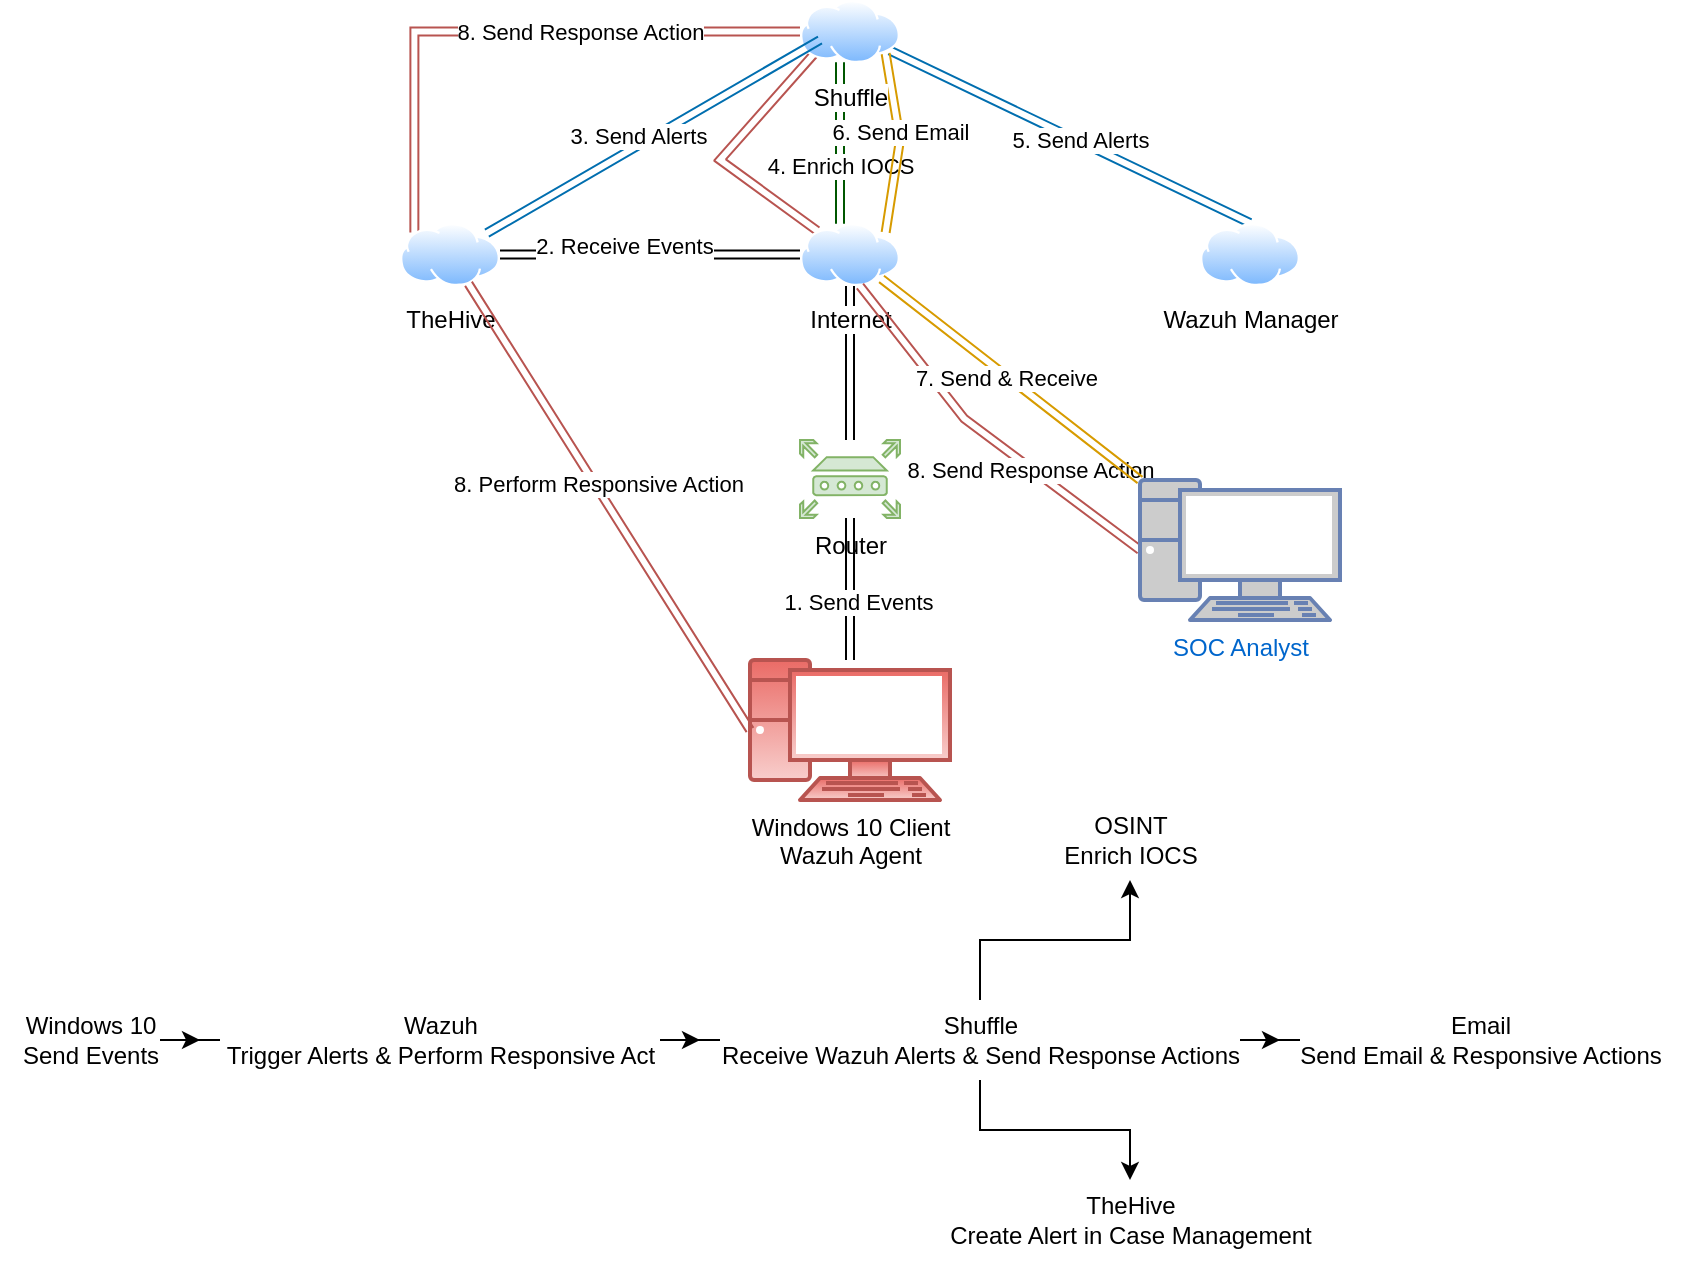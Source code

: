 <mxfile version="24.2.5" type="github">
  <diagram name="Page-1" id="KtaaiM5RCvJgxlkwDIS9">
    <mxGraphModel dx="1026" dy="658" grid="1" gridSize="10" guides="1" tooltips="1" connect="1" arrows="1" fold="1" page="1" pageScale="1" pageWidth="850" pageHeight="1100" math="0" shadow="0">
      <root>
        <mxCell id="0" />
        <mxCell id="1" parent="0" />
        <mxCell id="Dn9yDmMurxADyDGAKcIU-10" value="" style="edgeStyle=orthogonalEdgeStyle;rounded=0;orthogonalLoop=1;jettySize=auto;html=1;shape=link;" edge="1" parent="1" source="Dn9yDmMurxADyDGAKcIU-1" target="Dn9yDmMurxADyDGAKcIU-2">
          <mxGeometry relative="1" as="geometry" />
        </mxCell>
        <mxCell id="Dn9yDmMurxADyDGAKcIU-11" value="1. Send Events" style="edgeLabel;html=1;align=center;verticalAlign=middle;resizable=0;points=[];" vertex="1" connectable="0" parent="Dn9yDmMurxADyDGAKcIU-10">
          <mxGeometry x="-0.183" y="-4" relative="1" as="geometry">
            <mxPoint as="offset" />
          </mxGeometry>
        </mxCell>
        <mxCell id="Dn9yDmMurxADyDGAKcIU-1" value="&lt;div&gt;Windows 10 Client&lt;/div&gt;Wazuh Agent" style="verticalAlign=top;verticalLabelPosition=bottom;labelPosition=center;align=center;html=1;outlineConnect=0;fillColor=#f8cecc;strokeColor=#b85450;gradientColor=#ea6b66;gradientDirection=north;strokeWidth=2;shape=mxgraph.networks.pc;" vertex="1" parent="1">
          <mxGeometry x="375" y="330" width="100" height="70" as="geometry" />
        </mxCell>
        <mxCell id="Dn9yDmMurxADyDGAKcIU-12" value="" style="edgeStyle=orthogonalEdgeStyle;rounded=0;orthogonalLoop=1;jettySize=auto;html=1;shape=link;" edge="1" parent="1" source="Dn9yDmMurxADyDGAKcIU-2" target="Dn9yDmMurxADyDGAKcIU-3">
          <mxGeometry relative="1" as="geometry" />
        </mxCell>
        <mxCell id="Dn9yDmMurxADyDGAKcIU-2" value="Router" style="sketch=0;aspect=fixed;pointerEvents=1;shadow=0;dashed=0;html=1;strokeColor=#82b366;labelPosition=center;verticalLabelPosition=bottom;verticalAlign=top;align=center;fillColor=#d5e8d4;shape=mxgraph.mscae.enterprise.router" vertex="1" parent="1">
          <mxGeometry x="400" y="220" width="50" height="39" as="geometry" />
        </mxCell>
        <mxCell id="Dn9yDmMurxADyDGAKcIU-13" style="edgeStyle=orthogonalEdgeStyle;rounded=0;orthogonalLoop=1;jettySize=auto;html=1;shape=link;" edge="1" parent="1" source="Dn9yDmMurxADyDGAKcIU-3" target="Dn9yDmMurxADyDGAKcIU-6">
          <mxGeometry relative="1" as="geometry" />
        </mxCell>
        <mxCell id="Dn9yDmMurxADyDGAKcIU-14" value="2. Receive Events" style="edgeLabel;html=1;align=center;verticalAlign=middle;resizable=0;points=[];" vertex="1" connectable="0" parent="Dn9yDmMurxADyDGAKcIU-13">
          <mxGeometry x="0.173" y="-5" relative="1" as="geometry">
            <mxPoint as="offset" />
          </mxGeometry>
        </mxCell>
        <mxCell id="Dn9yDmMurxADyDGAKcIU-28" style="rounded=0;orthogonalLoop=1;jettySize=auto;html=1;entryX=0;entryY=1;entryDx=0;entryDy=0;shape=link;fillColor=#f8cecc;gradientColor=#ea6b66;strokeColor=#b85450;" edge="1" parent="1" source="Dn9yDmMurxADyDGAKcIU-3" target="Dn9yDmMurxADyDGAKcIU-4">
          <mxGeometry relative="1" as="geometry">
            <Array as="points">
              <mxPoint x="360" y="80" />
            </Array>
          </mxGeometry>
        </mxCell>
        <mxCell id="Dn9yDmMurxADyDGAKcIU-3" value="Internet" style="image;aspect=fixed;perimeter=ellipsePerimeter;html=1;align=center;shadow=0;dashed=0;spacingTop=3;image=img/lib/active_directory/internet_cloud.svg;" vertex="1" parent="1">
          <mxGeometry x="400" y="111.5" width="50" height="31.5" as="geometry" />
        </mxCell>
        <mxCell id="Dn9yDmMurxADyDGAKcIU-18" value="" style="edgeStyle=orthogonalEdgeStyle;rounded=0;orthogonalLoop=1;jettySize=auto;html=1;fillColor=#008a00;strokeColor=#005700;shape=link;" edge="1" parent="1" source="Dn9yDmMurxADyDGAKcIU-4" target="Dn9yDmMurxADyDGAKcIU-3">
          <mxGeometry relative="1" as="geometry">
            <Array as="points">
              <mxPoint x="420" y="70" />
              <mxPoint x="420" y="70" />
            </Array>
          </mxGeometry>
        </mxCell>
        <mxCell id="Dn9yDmMurxADyDGAKcIU-19" value="4. Enrich IOCS" style="edgeLabel;html=1;align=center;verticalAlign=middle;resizable=0;points=[];" vertex="1" connectable="0" parent="Dn9yDmMurxADyDGAKcIU-18">
          <mxGeometry x="0.183" relative="1" as="geometry">
            <mxPoint y="4" as="offset" />
          </mxGeometry>
        </mxCell>
        <mxCell id="Dn9yDmMurxADyDGAKcIU-20" style="rounded=0;orthogonalLoop=1;jettySize=auto;html=1;entryX=0.5;entryY=0;entryDx=0;entryDy=0;shape=link;fillColor=#1ba1e2;strokeColor=#006EAF;" edge="1" parent="1" source="Dn9yDmMurxADyDGAKcIU-4" target="Dn9yDmMurxADyDGAKcIU-5">
          <mxGeometry relative="1" as="geometry" />
        </mxCell>
        <mxCell id="Dn9yDmMurxADyDGAKcIU-21" value="5. Send Alerts" style="edgeLabel;html=1;align=center;verticalAlign=middle;resizable=0;points=[];" vertex="1" connectable="0" parent="Dn9yDmMurxADyDGAKcIU-20">
          <mxGeometry x="0.151" y="1" relative="1" as="geometry">
            <mxPoint x="-9" y="-4" as="offset" />
          </mxGeometry>
        </mxCell>
        <mxCell id="Dn9yDmMurxADyDGAKcIU-22" style="rounded=0;orthogonalLoop=1;jettySize=auto;html=1;entryX=1;entryY=0;entryDx=0;entryDy=0;fillColor=#ffcd28;strokeColor=#d79b00;shape=link;exitX=1;exitY=1;exitDx=0;exitDy=0;gradientColor=#ffa500;" edge="1" parent="1" source="Dn9yDmMurxADyDGAKcIU-4" target="Dn9yDmMurxADyDGAKcIU-3">
          <mxGeometry relative="1" as="geometry">
            <Array as="points">
              <mxPoint x="450" y="70" />
            </Array>
          </mxGeometry>
        </mxCell>
        <mxCell id="Dn9yDmMurxADyDGAKcIU-24" value="6. Send Email" style="edgeLabel;html=1;align=center;verticalAlign=middle;resizable=0;points=[];" vertex="1" connectable="0" parent="Dn9yDmMurxADyDGAKcIU-22">
          <mxGeometry x="-0.125" relative="1" as="geometry">
            <mxPoint as="offset" />
          </mxGeometry>
        </mxCell>
        <mxCell id="Dn9yDmMurxADyDGAKcIU-29" style="edgeStyle=orthogonalEdgeStyle;rounded=0;orthogonalLoop=1;jettySize=auto;html=1;entryX=0;entryY=0;entryDx=0;entryDy=0;fillColor=#f8cecc;gradientColor=#ea6b66;strokeColor=#b85450;shape=link;" edge="1" parent="1" source="Dn9yDmMurxADyDGAKcIU-4" target="Dn9yDmMurxADyDGAKcIU-6">
          <mxGeometry relative="1" as="geometry" />
        </mxCell>
        <mxCell id="Dn9yDmMurxADyDGAKcIU-30" value="8. Send Response Action" style="edgeLabel;html=1;align=center;verticalAlign=middle;resizable=0;points=[];" vertex="1" connectable="0" parent="Dn9yDmMurxADyDGAKcIU-29">
          <mxGeometry x="0.118" y="1" relative="1" as="geometry">
            <mxPoint x="54" y="-1" as="offset" />
          </mxGeometry>
        </mxCell>
        <mxCell id="Dn9yDmMurxADyDGAKcIU-4" value="Shuffle" style="image;aspect=fixed;perimeter=ellipsePerimeter;html=1;align=center;shadow=0;dashed=0;spacingTop=3;image=img/lib/active_directory/internet_cloud.svg;" vertex="1" parent="1">
          <mxGeometry x="400" width="50" height="31.5" as="geometry" />
        </mxCell>
        <mxCell id="Dn9yDmMurxADyDGAKcIU-5" value="Wazuh Manager" style="image;aspect=fixed;perimeter=ellipsePerimeter;html=1;align=center;shadow=0;dashed=0;spacingTop=3;image=img/lib/active_directory/internet_cloud.svg;" vertex="1" parent="1">
          <mxGeometry x="600" y="111.5" width="50" height="31.5" as="geometry" />
        </mxCell>
        <mxCell id="Dn9yDmMurxADyDGAKcIU-6" value="TheHive" style="image;aspect=fixed;perimeter=ellipsePerimeter;html=1;align=center;shadow=0;dashed=0;spacingTop=3;image=img/lib/active_directory/internet_cloud.svg;" vertex="1" parent="1">
          <mxGeometry x="200" y="111.5" width="50" height="31.5" as="geometry" />
        </mxCell>
        <mxCell id="Dn9yDmMurxADyDGAKcIU-26" style="rounded=0;orthogonalLoop=1;jettySize=auto;html=1;entryX=1;entryY=0.75;entryDx=0;entryDy=0;shape=link;strokeColor=#b85450;exitX=0;exitY=0.5;exitDx=0;exitDy=0;exitPerimeter=0;fillColor=#f8cecc;gradientColor=#ea6b66;" edge="1" parent="1" source="Dn9yDmMurxADyDGAKcIU-8">
          <mxGeometry relative="1" as="geometry">
            <mxPoint x="552.15" y="253.1" as="sourcePoint" />
            <mxPoint x="429.995" y="142.997" as="targetPoint" />
            <Array as="points">
              <mxPoint x="482.15" y="209.35" />
            </Array>
          </mxGeometry>
        </mxCell>
        <mxCell id="Dn9yDmMurxADyDGAKcIU-27" value="8. Send Response Action" style="edgeLabel;html=1;align=center;verticalAlign=middle;resizable=0;points=[];" vertex="1" connectable="0" parent="Dn9yDmMurxADyDGAKcIU-26">
          <mxGeometry x="-0.305" relative="1" as="geometry">
            <mxPoint x="-1" as="offset" />
          </mxGeometry>
        </mxCell>
        <mxCell id="Dn9yDmMurxADyDGAKcIU-8" value="SOC Analyst" style="fontColor=#0066CC;verticalAlign=top;verticalLabelPosition=bottom;labelPosition=center;align=center;html=1;outlineConnect=0;fillColor=#CCCCCC;strokeColor=#6881B3;gradientColor=none;gradientDirection=north;strokeWidth=2;shape=mxgraph.networks.pc;" vertex="1" parent="1">
          <mxGeometry x="570" y="240" width="100" height="70" as="geometry" />
        </mxCell>
        <mxCell id="Dn9yDmMurxADyDGAKcIU-16" style="rounded=0;orthogonalLoop=1;jettySize=auto;html=1;entryX=0.2;entryY=0.635;entryDx=0;entryDy=0;entryPerimeter=0;shape=link;fillColor=#1ba1e2;strokeColor=#006EAF;" edge="1" parent="1" source="Dn9yDmMurxADyDGAKcIU-6" target="Dn9yDmMurxADyDGAKcIU-4">
          <mxGeometry relative="1" as="geometry" />
        </mxCell>
        <mxCell id="Dn9yDmMurxADyDGAKcIU-17" value="3. Send Alerts" style="edgeLabel;html=1;align=center;verticalAlign=middle;resizable=0;points=[];" vertex="1" connectable="0" parent="Dn9yDmMurxADyDGAKcIU-16">
          <mxGeometry x="0.214" y="3" relative="1" as="geometry">
            <mxPoint x="-24" y="12" as="offset" />
          </mxGeometry>
        </mxCell>
        <mxCell id="Dn9yDmMurxADyDGAKcIU-23" style="rounded=0;orthogonalLoop=1;jettySize=auto;html=1;entryX=0;entryY=0;entryDx=0;entryDy=0;entryPerimeter=0;fillColor=#ffcd28;gradientColor=#ffa500;strokeColor=#d79b00;shape=link;" edge="1" parent="1" source="Dn9yDmMurxADyDGAKcIU-3" target="Dn9yDmMurxADyDGAKcIU-8">
          <mxGeometry relative="1" as="geometry" />
        </mxCell>
        <mxCell id="Dn9yDmMurxADyDGAKcIU-25" value="7. Send &amp;amp; Receive" style="edgeLabel;html=1;align=center;verticalAlign=middle;resizable=0;points=[];" vertex="1" connectable="0" parent="Dn9yDmMurxADyDGAKcIU-23">
          <mxGeometry x="-0.032" y="-1" relative="1" as="geometry">
            <mxPoint as="offset" />
          </mxGeometry>
        </mxCell>
        <mxCell id="Dn9yDmMurxADyDGAKcIU-31" style="rounded=0;orthogonalLoop=1;jettySize=auto;html=1;entryX=0;entryY=0.5;entryDx=0;entryDy=0;entryPerimeter=0;fillColor=#f8cecc;gradientColor=#ea6b66;strokeColor=#b85450;shape=link;" edge="1" parent="1" source="Dn9yDmMurxADyDGAKcIU-6" target="Dn9yDmMurxADyDGAKcIU-1">
          <mxGeometry relative="1" as="geometry" />
        </mxCell>
        <mxCell id="Dn9yDmMurxADyDGAKcIU-32" value="8. Perform Responsive Action" style="edgeLabel;html=1;align=center;verticalAlign=middle;resizable=0;points=[];" vertex="1" connectable="0" parent="Dn9yDmMurxADyDGAKcIU-31">
          <mxGeometry x="-0.102" relative="1" as="geometry">
            <mxPoint x="1" as="offset" />
          </mxGeometry>
        </mxCell>
        <mxCell id="Dn9yDmMurxADyDGAKcIU-35" value="" style="edgeStyle=orthogonalEdgeStyle;rounded=0;orthogonalLoop=1;jettySize=auto;html=1;" edge="1" parent="1" source="Dn9yDmMurxADyDGAKcIU-33" target="Dn9yDmMurxADyDGAKcIU-34">
          <mxGeometry relative="1" as="geometry" />
        </mxCell>
        <mxCell id="Dn9yDmMurxADyDGAKcIU-33" value="Windows 10&lt;div&gt;Send Events&lt;/div&gt;" style="text;html=1;align=center;verticalAlign=middle;resizable=0;points=[];autosize=1;strokeColor=none;fillColor=none;" vertex="1" parent="1">
          <mxGeometry y="500" width="90" height="40" as="geometry" />
        </mxCell>
        <mxCell id="Dn9yDmMurxADyDGAKcIU-37" value="" style="edgeStyle=orthogonalEdgeStyle;rounded=0;orthogonalLoop=1;jettySize=auto;html=1;" edge="1" parent="1" source="Dn9yDmMurxADyDGAKcIU-34" target="Dn9yDmMurxADyDGAKcIU-36">
          <mxGeometry relative="1" as="geometry" />
        </mxCell>
        <mxCell id="Dn9yDmMurxADyDGAKcIU-34" value="Wazuh&lt;div&gt;Trigger Alerts &amp;amp; Perform Responsive Act&lt;/div&gt;" style="text;html=1;align=center;verticalAlign=middle;resizable=0;points=[];autosize=1;strokeColor=none;fillColor=none;" vertex="1" parent="1">
          <mxGeometry x="100" y="500" width="240" height="40" as="geometry" />
        </mxCell>
        <mxCell id="Dn9yDmMurxADyDGAKcIU-40" value="" style="edgeStyle=orthogonalEdgeStyle;rounded=0;orthogonalLoop=1;jettySize=auto;html=1;" edge="1" parent="1" source="Dn9yDmMurxADyDGAKcIU-36" target="Dn9yDmMurxADyDGAKcIU-38">
          <mxGeometry relative="1" as="geometry" />
        </mxCell>
        <mxCell id="Dn9yDmMurxADyDGAKcIU-42" value="" style="edgeStyle=orthogonalEdgeStyle;rounded=0;orthogonalLoop=1;jettySize=auto;html=1;" edge="1" parent="1" source="Dn9yDmMurxADyDGAKcIU-36" target="Dn9yDmMurxADyDGAKcIU-41">
          <mxGeometry relative="1" as="geometry" />
        </mxCell>
        <mxCell id="Dn9yDmMurxADyDGAKcIU-44" value="" style="edgeStyle=orthogonalEdgeStyle;rounded=0;orthogonalLoop=1;jettySize=auto;html=1;" edge="1" parent="1" source="Dn9yDmMurxADyDGAKcIU-36" target="Dn9yDmMurxADyDGAKcIU-43">
          <mxGeometry relative="1" as="geometry" />
        </mxCell>
        <mxCell id="Dn9yDmMurxADyDGAKcIU-36" value="Shuffle&lt;div&gt;Receive Wazuh Alerts &amp;amp; Send Response Actions&lt;/div&gt;" style="text;html=1;align=center;verticalAlign=middle;resizable=0;points=[];autosize=1;strokeColor=none;fillColor=none;" vertex="1" parent="1">
          <mxGeometry x="350" y="500" width="280" height="40" as="geometry" />
        </mxCell>
        <mxCell id="Dn9yDmMurxADyDGAKcIU-38" value="OSINT&lt;div&gt;Enrich IOCS&lt;/div&gt;" style="text;html=1;align=center;verticalAlign=middle;resizable=0;points=[];autosize=1;strokeColor=none;fillColor=none;" vertex="1" parent="1">
          <mxGeometry x="520" y="400" width="90" height="40" as="geometry" />
        </mxCell>
        <mxCell id="Dn9yDmMurxADyDGAKcIU-41" value="TheHive&lt;div&gt;Create Alert in Case Management&lt;/div&gt;" style="text;html=1;align=center;verticalAlign=middle;resizable=0;points=[];autosize=1;strokeColor=none;fillColor=none;" vertex="1" parent="1">
          <mxGeometry x="465" y="590" width="200" height="40" as="geometry" />
        </mxCell>
        <mxCell id="Dn9yDmMurxADyDGAKcIU-43" value="Email&lt;div&gt;Send Email &amp;amp; Responsive Actions&lt;/div&gt;" style="text;html=1;align=center;verticalAlign=middle;resizable=0;points=[];autosize=1;strokeColor=none;fillColor=none;" vertex="1" parent="1">
          <mxGeometry x="640" y="500" width="200" height="40" as="geometry" />
        </mxCell>
      </root>
    </mxGraphModel>
  </diagram>
</mxfile>
